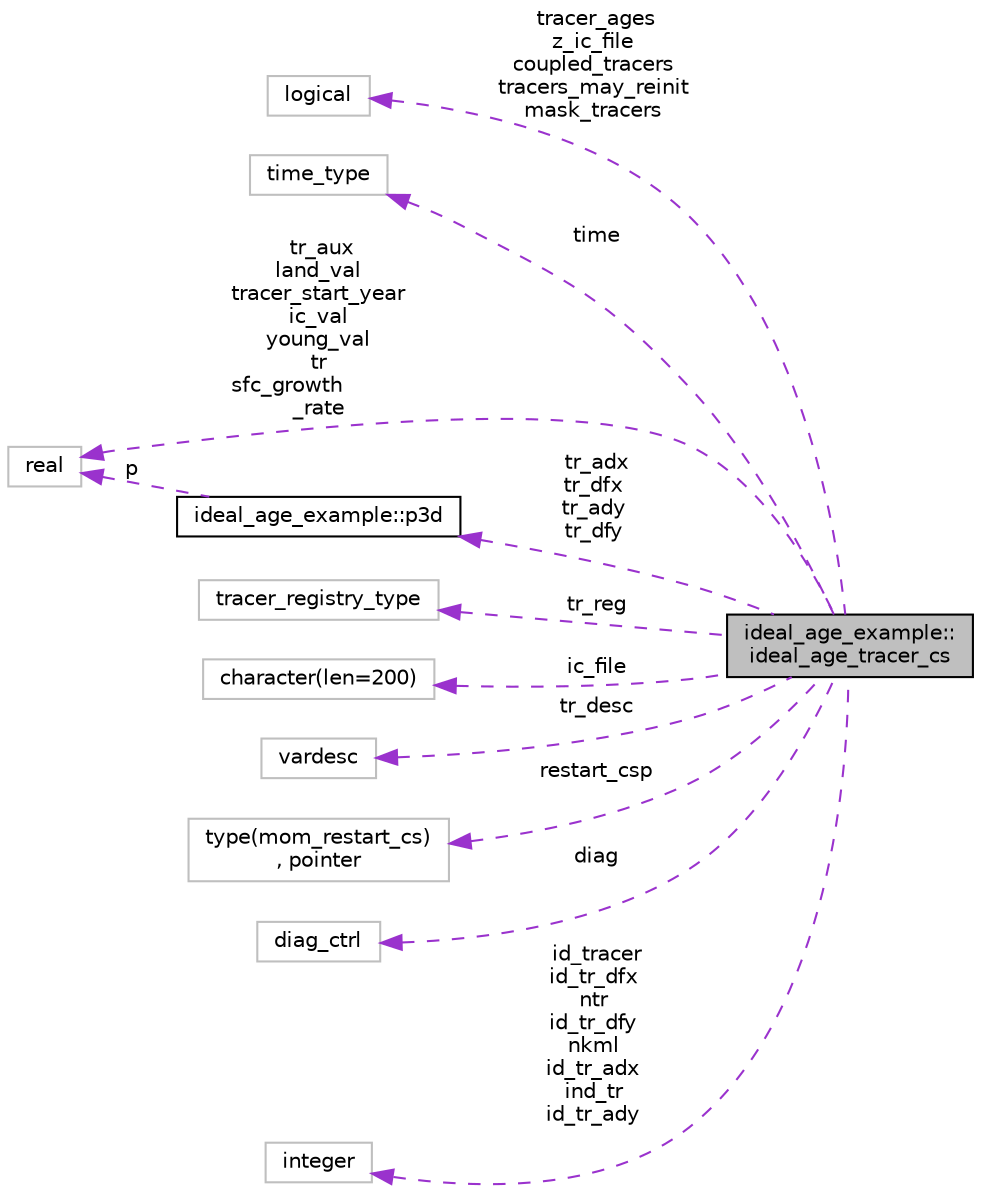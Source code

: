 digraph "ideal_age_example::ideal_age_tracer_cs"
{
 // INTERACTIVE_SVG=YES
  edge [fontname="Helvetica",fontsize="10",labelfontname="Helvetica",labelfontsize="10"];
  node [fontname="Helvetica",fontsize="10",shape=record];
  rankdir="LR";
  Node1 [label="ideal_age_example::\lideal_age_tracer_cs",height=0.2,width=0.4,color="black", fillcolor="grey75", style="filled", fontcolor="black"];
  Node2 -> Node1 [dir="back",color="darkorchid3",fontsize="10",style="dashed",label=" tracer_ages\nz_ic_file\ncoupled_tracers\ntracers_may_reinit\nmask_tracers" ,fontname="Helvetica"];
  Node2 [label="logical",height=0.2,width=0.4,color="grey75", fillcolor="white", style="filled"];
  Node3 -> Node1 [dir="back",color="darkorchid3",fontsize="10",style="dashed",label=" time" ,fontname="Helvetica"];
  Node3 [label="time_type",height=0.2,width=0.4,color="grey75", fillcolor="white", style="filled"];
  Node4 -> Node1 [dir="back",color="darkorchid3",fontsize="10",style="dashed",label=" tr_adx\ntr_dfx\ntr_ady\ntr_dfy" ,fontname="Helvetica"];
  Node4 [label="ideal_age_example::p3d",height=0.2,width=0.4,color="black", fillcolor="white", style="filled",URL="$structideal__age__example_1_1p3d.html"];
  Node5 -> Node4 [dir="back",color="darkorchid3",fontsize="10",style="dashed",label=" p" ,fontname="Helvetica"];
  Node5 [label="real",height=0.2,width=0.4,color="grey75", fillcolor="white", style="filled"];
  Node6 -> Node1 [dir="back",color="darkorchid3",fontsize="10",style="dashed",label=" tr_reg" ,fontname="Helvetica"];
  Node6 [label="tracer_registry_type",height=0.2,width=0.4,color="grey75", fillcolor="white", style="filled"];
  Node7 -> Node1 [dir="back",color="darkorchid3",fontsize="10",style="dashed",label=" ic_file" ,fontname="Helvetica"];
  Node7 [label="character(len=200)",height=0.2,width=0.4,color="grey75", fillcolor="white", style="filled"];
  Node8 -> Node1 [dir="back",color="darkorchid3",fontsize="10",style="dashed",label=" tr_desc" ,fontname="Helvetica"];
  Node8 [label="vardesc",height=0.2,width=0.4,color="grey75", fillcolor="white", style="filled"];
  Node9 -> Node1 [dir="back",color="darkorchid3",fontsize="10",style="dashed",label=" restart_csp" ,fontname="Helvetica"];
  Node9 [label="type(mom_restart_cs)\l, pointer",height=0.2,width=0.4,color="grey75", fillcolor="white", style="filled"];
  Node10 -> Node1 [dir="back",color="darkorchid3",fontsize="10",style="dashed",label=" diag" ,fontname="Helvetica"];
  Node10 [label="diag_ctrl",height=0.2,width=0.4,color="grey75", fillcolor="white", style="filled"];
  Node5 -> Node1 [dir="back",color="darkorchid3",fontsize="10",style="dashed",label=" tr_aux\nland_val\ntracer_start_year\nic_val\nyoung_val\ntr\nsfc_growth\l_rate" ,fontname="Helvetica"];
  Node11 -> Node1 [dir="back",color="darkorchid3",fontsize="10",style="dashed",label=" id_tracer\nid_tr_dfx\nntr\nid_tr_dfy\nnkml\nid_tr_adx\nind_tr\nid_tr_ady" ,fontname="Helvetica"];
  Node11 [label="integer",height=0.2,width=0.4,color="grey75", fillcolor="white", style="filled"];
}
